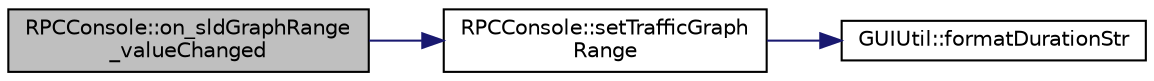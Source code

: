digraph "RPCConsole::on_sldGraphRange_valueChanged"
{
  edge [fontname="Helvetica",fontsize="10",labelfontname="Helvetica",labelfontsize="10"];
  node [fontname="Helvetica",fontsize="10",shape=record];
  rankdir="LR";
  Node122 [label="RPCConsole::on_sldGraphRange\l_valueChanged",height=0.2,width=0.4,color="black", fillcolor="grey75", style="filled", fontcolor="black"];
  Node122 -> Node123 [color="midnightblue",fontsize="10",style="solid",fontname="Helvetica"];
  Node123 [label="RPCConsole::setTrafficGraph\lRange",height=0.2,width=0.4,color="black", fillcolor="white", style="filled",URL="$d7/de8/class_r_p_c_console.html#a465807980e78650ce2238a298bab4400"];
  Node123 -> Node124 [color="midnightblue",fontsize="10",style="solid",fontname="Helvetica"];
  Node124 [label="GUIUtil::formatDurationStr",height=0.2,width=0.4,color="black", fillcolor="white", style="filled",URL="$d1/d87/namespace_g_u_i_util.html#aaf51686c47c77ad81c51d115d150e867"];
}
